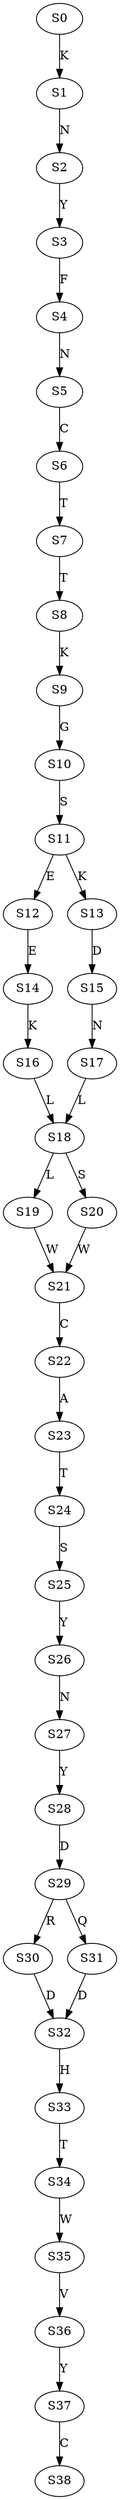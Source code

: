 strict digraph  {
	S0 -> S1 [ label = K ];
	S1 -> S2 [ label = N ];
	S2 -> S3 [ label = Y ];
	S3 -> S4 [ label = F ];
	S4 -> S5 [ label = N ];
	S5 -> S6 [ label = C ];
	S6 -> S7 [ label = T ];
	S7 -> S8 [ label = T ];
	S8 -> S9 [ label = K ];
	S9 -> S10 [ label = G ];
	S10 -> S11 [ label = S ];
	S11 -> S12 [ label = E ];
	S11 -> S13 [ label = K ];
	S12 -> S14 [ label = E ];
	S13 -> S15 [ label = D ];
	S14 -> S16 [ label = K ];
	S15 -> S17 [ label = N ];
	S16 -> S18 [ label = L ];
	S17 -> S18 [ label = L ];
	S18 -> S19 [ label = L ];
	S18 -> S20 [ label = S ];
	S19 -> S21 [ label = W ];
	S20 -> S21 [ label = W ];
	S21 -> S22 [ label = C ];
	S22 -> S23 [ label = A ];
	S23 -> S24 [ label = T ];
	S24 -> S25 [ label = S ];
	S25 -> S26 [ label = Y ];
	S26 -> S27 [ label = N ];
	S27 -> S28 [ label = Y ];
	S28 -> S29 [ label = D ];
	S29 -> S30 [ label = R ];
	S29 -> S31 [ label = Q ];
	S30 -> S32 [ label = D ];
	S31 -> S32 [ label = D ];
	S32 -> S33 [ label = H ];
	S33 -> S34 [ label = T ];
	S34 -> S35 [ label = W ];
	S35 -> S36 [ label = V ];
	S36 -> S37 [ label = Y ];
	S37 -> S38 [ label = C ];
}
